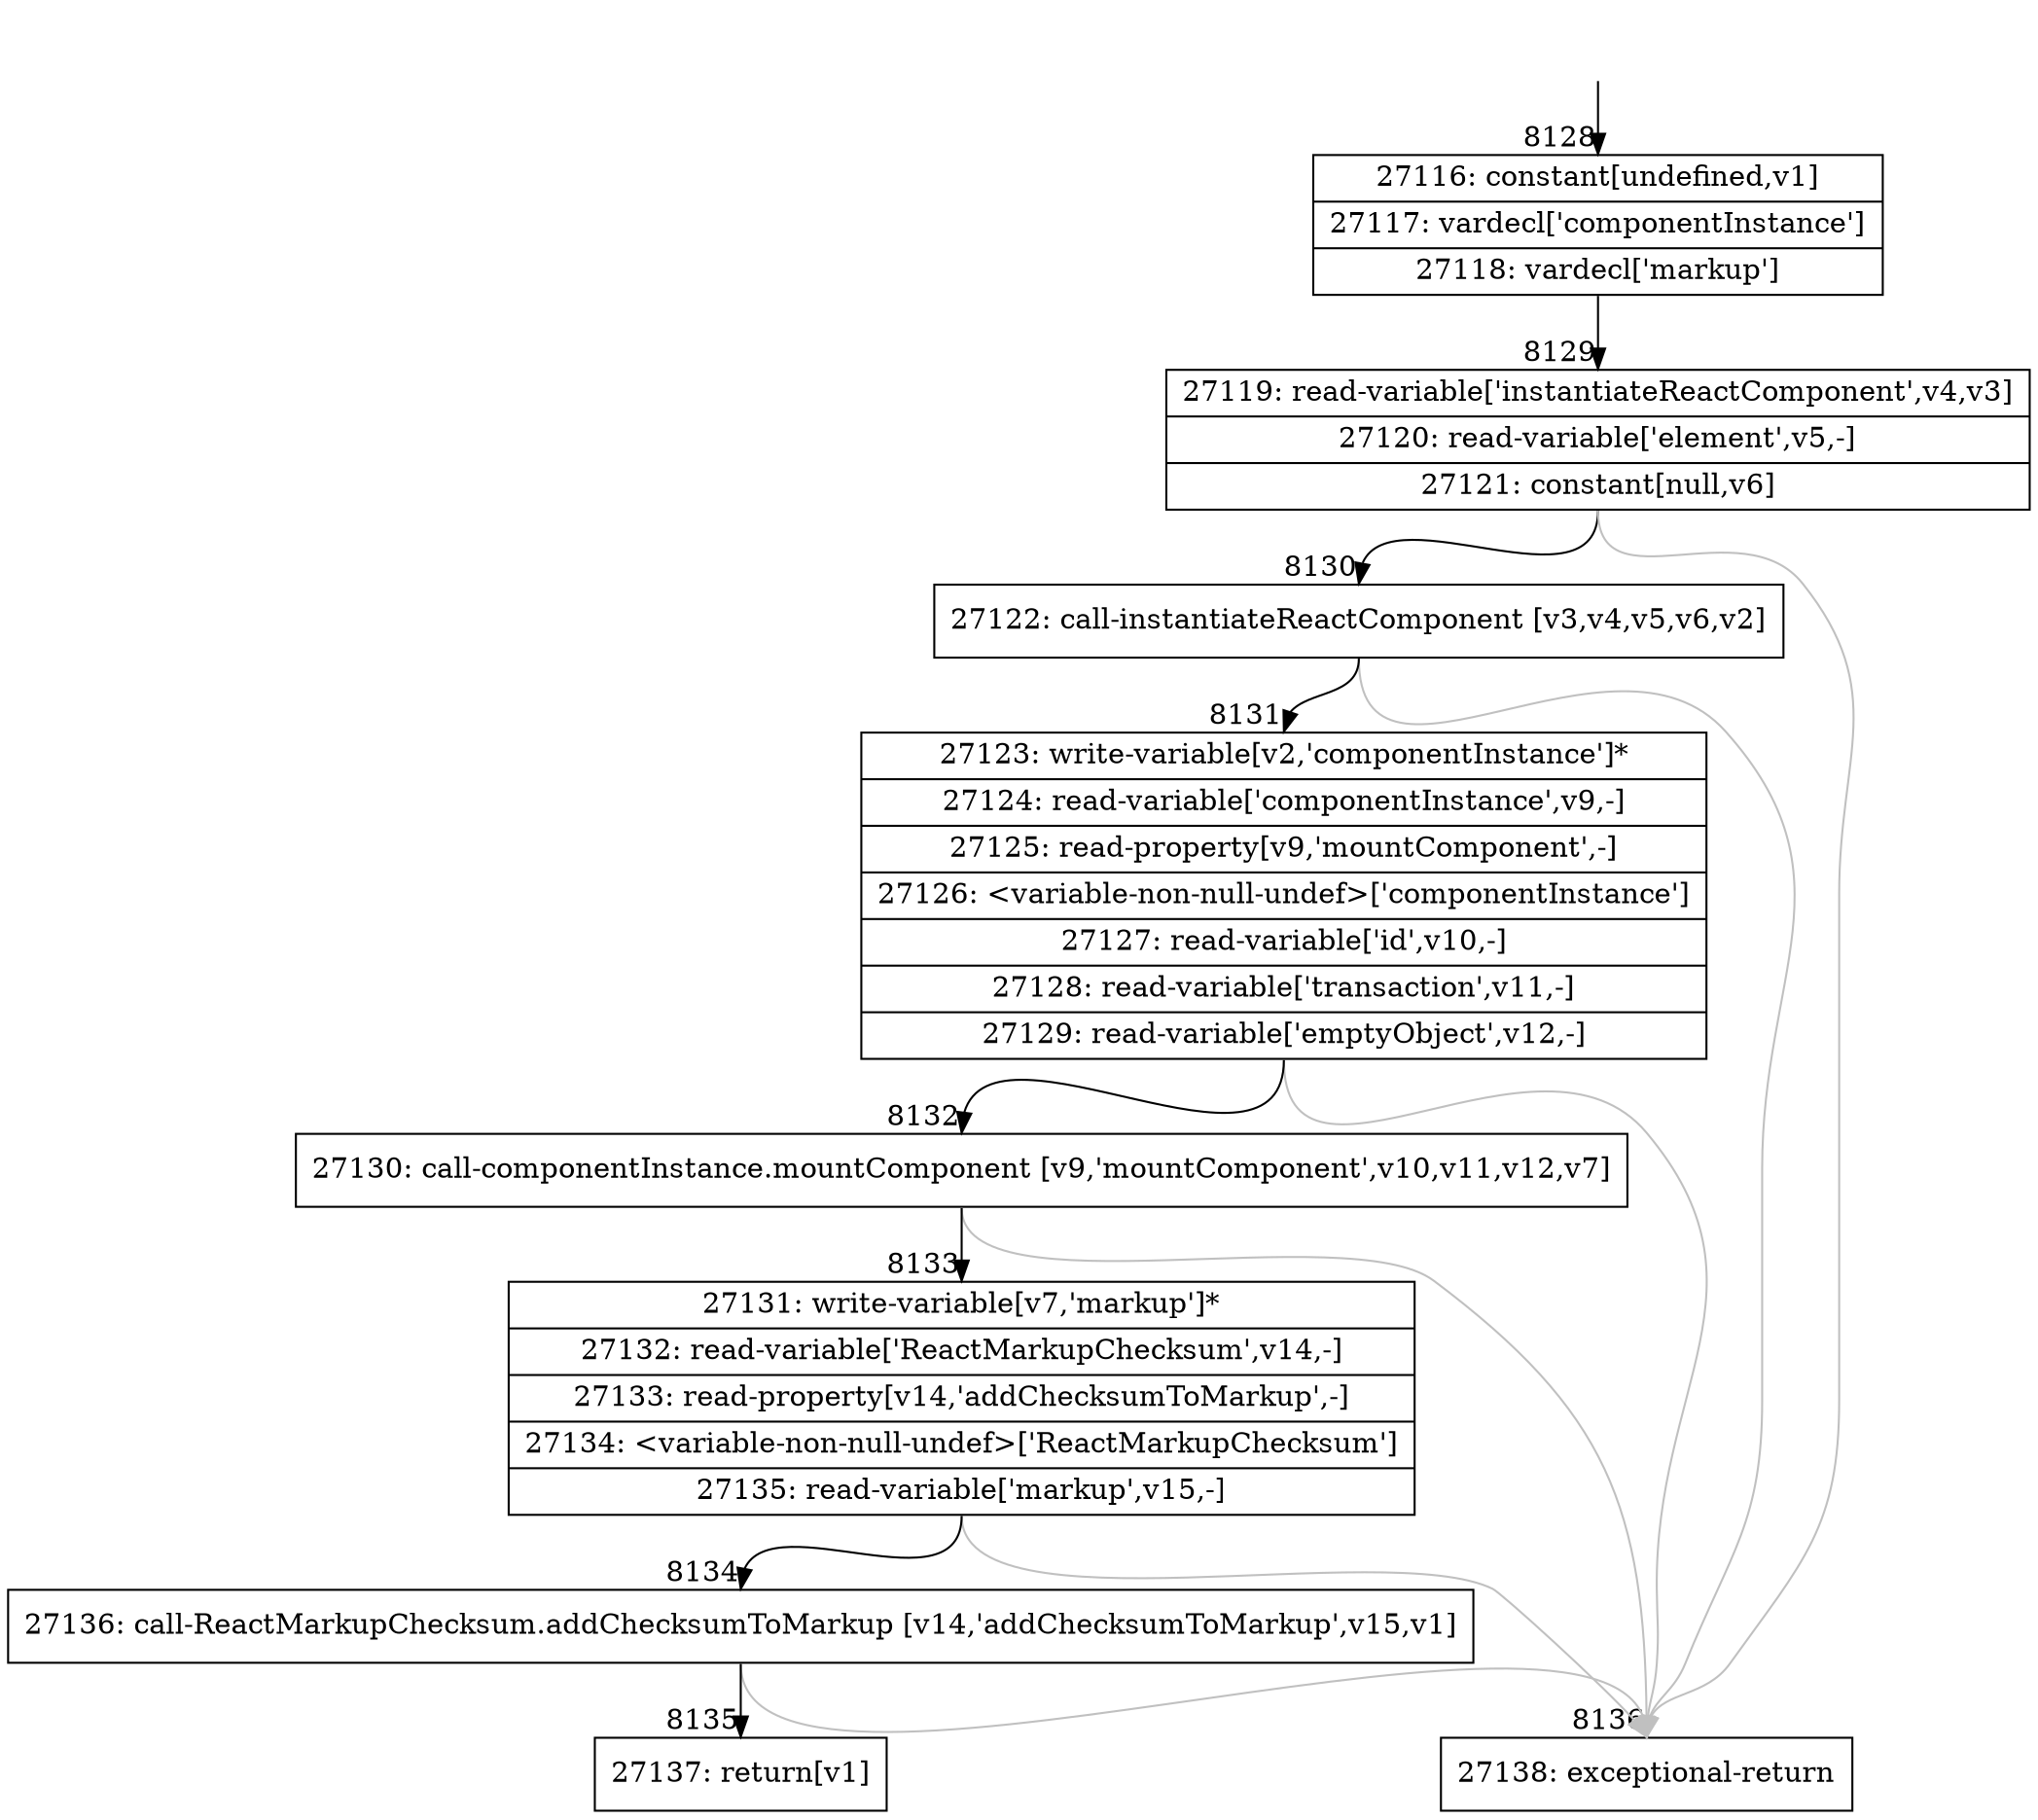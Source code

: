 digraph {
rankdir="TD"
BB_entry596[shape=none,label=""];
BB_entry596 -> BB8128 [tailport=s, headport=n, headlabel="    8128"]
BB8128 [shape=record label="{27116: constant[undefined,v1]|27117: vardecl['componentInstance']|27118: vardecl['markup']}" ] 
BB8128 -> BB8129 [tailport=s, headport=n, headlabel="      8129"]
BB8129 [shape=record label="{27119: read-variable['instantiateReactComponent',v4,v3]|27120: read-variable['element',v5,-]|27121: constant[null,v6]}" ] 
BB8129 -> BB8130 [tailport=s, headport=n, headlabel="      8130"]
BB8129 -> BB8136 [tailport=s, headport=n, color=gray, headlabel="      8136"]
BB8130 [shape=record label="{27122: call-instantiateReactComponent [v3,v4,v5,v6,v2]}" ] 
BB8130 -> BB8131 [tailport=s, headport=n, headlabel="      8131"]
BB8130 -> BB8136 [tailport=s, headport=n, color=gray]
BB8131 [shape=record label="{27123: write-variable[v2,'componentInstance']*|27124: read-variable['componentInstance',v9,-]|27125: read-property[v9,'mountComponent',-]|27126: \<variable-non-null-undef\>['componentInstance']|27127: read-variable['id',v10,-]|27128: read-variable['transaction',v11,-]|27129: read-variable['emptyObject',v12,-]}" ] 
BB8131 -> BB8132 [tailport=s, headport=n, headlabel="      8132"]
BB8131 -> BB8136 [tailport=s, headport=n, color=gray]
BB8132 [shape=record label="{27130: call-componentInstance.mountComponent [v9,'mountComponent',v10,v11,v12,v7]}" ] 
BB8132 -> BB8133 [tailport=s, headport=n, headlabel="      8133"]
BB8132 -> BB8136 [tailport=s, headport=n, color=gray]
BB8133 [shape=record label="{27131: write-variable[v7,'markup']*|27132: read-variable['ReactMarkupChecksum',v14,-]|27133: read-property[v14,'addChecksumToMarkup',-]|27134: \<variable-non-null-undef\>['ReactMarkupChecksum']|27135: read-variable['markup',v15,-]}" ] 
BB8133 -> BB8134 [tailport=s, headport=n, headlabel="      8134"]
BB8133 -> BB8136 [tailport=s, headport=n, color=gray]
BB8134 [shape=record label="{27136: call-ReactMarkupChecksum.addChecksumToMarkup [v14,'addChecksumToMarkup',v15,v1]}" ] 
BB8134 -> BB8135 [tailport=s, headport=n, headlabel="      8135"]
BB8134 -> BB8136 [tailport=s, headport=n, color=gray]
BB8135 [shape=record label="{27137: return[v1]}" ] 
BB8136 [shape=record label="{27138: exceptional-return}" ] 
//#$~ 14321
}
